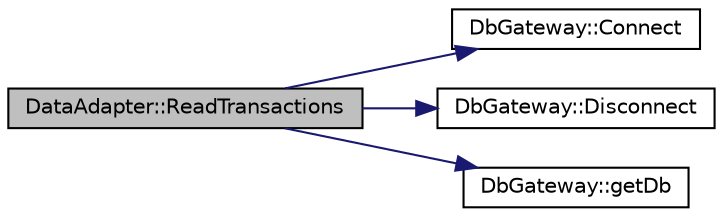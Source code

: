 digraph "DataAdapter::ReadTransactions"
{
 // LATEX_PDF_SIZE
  edge [fontname="Helvetica",fontsize="10",labelfontname="Helvetica",labelfontsize="10"];
  node [fontname="Helvetica",fontsize="10",shape=record];
  rankdir="LR";
  Node1 [label="DataAdapter::ReadTransactions",height=0.2,width=0.4,color="black", fillcolor="grey75", style="filled", fontcolor="black",tooltip="ReadTransactions loads transaction details to the QTableView model."];
  Node1 -> Node2 [color="midnightblue",fontsize="10",style="solid",fontname="Helvetica"];
  Node2 [label="DbGateway::Connect",height=0.2,width=0.4,color="black", fillcolor="white", style="filled",URL="$class_db_gateway.html#a0f140ea53b9f81c7ecadfb2f4e7710a7",tooltip=" "];
  Node1 -> Node3 [color="midnightblue",fontsize="10",style="solid",fontname="Helvetica"];
  Node3 [label="DbGateway::Disconnect",height=0.2,width=0.4,color="black", fillcolor="white", style="filled",URL="$class_db_gateway.html#a9013808dc47738faca00519117e539e3",tooltip=" "];
  Node1 -> Node4 [color="midnightblue",fontsize="10",style="solid",fontname="Helvetica"];
  Node4 [label="DbGateway::getDb",height=0.2,width=0.4,color="black", fillcolor="white", style="filled",URL="$class_db_gateway.html#ad1cd16826c95d69924b0a1db33af0da0",tooltip=" "];
}
